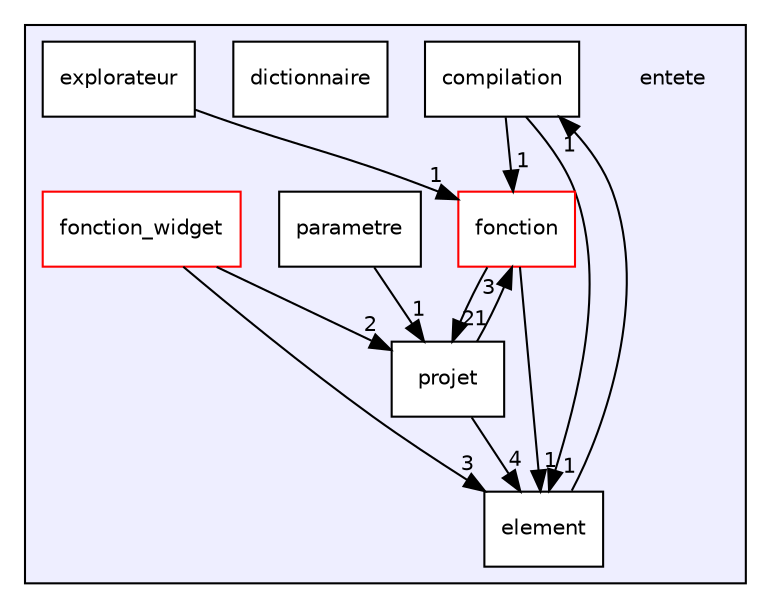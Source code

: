 digraph "entete" {
  compound=true
  node [ fontsize="10", fontname="Helvetica"];
  edge [ labelfontsize="10", labelfontname="Helvetica"];
  subgraph clusterdir_2db5f1c5034b754c69755a32007f81b7 {
    graph [ bgcolor="#eeeeff", pencolor="black", label="" URL="dir_2db5f1c5034b754c69755a32007f81b7.html"];
    dir_2db5f1c5034b754c69755a32007f81b7 [shape=plaintext label="entete"];
    dir_025f2efb297e71da6e984e4b77e3ffdf [shape=box label="compilation" color="black" fillcolor="white" style="filled" URL="dir_025f2efb297e71da6e984e4b77e3ffdf.html"];
    dir_958a646d684768cc606513916e7e8ded [shape=box label="dictionnaire" color="black" fillcolor="white" style="filled" URL="dir_958a646d684768cc606513916e7e8ded.html"];
    dir_4832fa68ea590285dd7ec4a85118439c [shape=box label="element" color="black" fillcolor="white" style="filled" URL="dir_4832fa68ea590285dd7ec4a85118439c.html"];
    dir_e800d7e2ca9e3ab33519b856916cc0a5 [shape=box label="explorateur" color="black" fillcolor="white" style="filled" URL="dir_e800d7e2ca9e3ab33519b856916cc0a5.html"];
    dir_2a17f3b6bd0d472023dbd77d40fac0ed [shape=box label="fonction" color="red" fillcolor="white" style="filled" URL="dir_2a17f3b6bd0d472023dbd77d40fac0ed.html"];
    dir_363a3e4ae2fd0b55f9877b5b276180ac [shape=box label="fonction_widget" color="red" fillcolor="white" style="filled" URL="dir_363a3e4ae2fd0b55f9877b5b276180ac.html"];
    dir_bce673708fae1d82c305080ed9fcc489 [shape=box label="parametre" color="black" fillcolor="white" style="filled" URL="dir_bce673708fae1d82c305080ed9fcc489.html"];
    dir_4d70d51309c71454fccdb5ab7a56e2b3 [shape=box label="projet" color="black" fillcolor="white" style="filled" URL="dir_4d70d51309c71454fccdb5ab7a56e2b3.html"];
  }
  dir_bce673708fae1d82c305080ed9fcc489->dir_4d70d51309c71454fccdb5ab7a56e2b3 [headlabel="1", labeldistance=1.5 headhref="dir_000014_000015.html"];
  dir_4832fa68ea590285dd7ec4a85118439c->dir_025f2efb297e71da6e984e4b77e3ffdf [headlabel="1", labeldistance=1.5 headhref="dir_000004_000002.html"];
  dir_363a3e4ae2fd0b55f9877b5b276180ac->dir_4832fa68ea590285dd7ec4a85118439c [headlabel="3", labeldistance=1.5 headhref="dir_000011_000004.html"];
  dir_363a3e4ae2fd0b55f9877b5b276180ac->dir_4d70d51309c71454fccdb5ab7a56e2b3 [headlabel="2", labeldistance=1.5 headhref="dir_000011_000015.html"];
  dir_4d70d51309c71454fccdb5ab7a56e2b3->dir_4832fa68ea590285dd7ec4a85118439c [headlabel="4", labeldistance=1.5 headhref="dir_000015_000004.html"];
  dir_4d70d51309c71454fccdb5ab7a56e2b3->dir_2a17f3b6bd0d472023dbd77d40fac0ed [headlabel="3", labeldistance=1.5 headhref="dir_000015_000006.html"];
  dir_e800d7e2ca9e3ab33519b856916cc0a5->dir_2a17f3b6bd0d472023dbd77d40fac0ed [headlabel="1", labeldistance=1.5 headhref="dir_000005_000006.html"];
  dir_2a17f3b6bd0d472023dbd77d40fac0ed->dir_4832fa68ea590285dd7ec4a85118439c [headlabel="1", labeldistance=1.5 headhref="dir_000006_000004.html"];
  dir_2a17f3b6bd0d472023dbd77d40fac0ed->dir_4d70d51309c71454fccdb5ab7a56e2b3 [headlabel="21", labeldistance=1.5 headhref="dir_000006_000015.html"];
  dir_025f2efb297e71da6e984e4b77e3ffdf->dir_4832fa68ea590285dd7ec4a85118439c [headlabel="1", labeldistance=1.5 headhref="dir_000002_000004.html"];
  dir_025f2efb297e71da6e984e4b77e3ffdf->dir_2a17f3b6bd0d472023dbd77d40fac0ed [headlabel="1", labeldistance=1.5 headhref="dir_000002_000006.html"];
}
